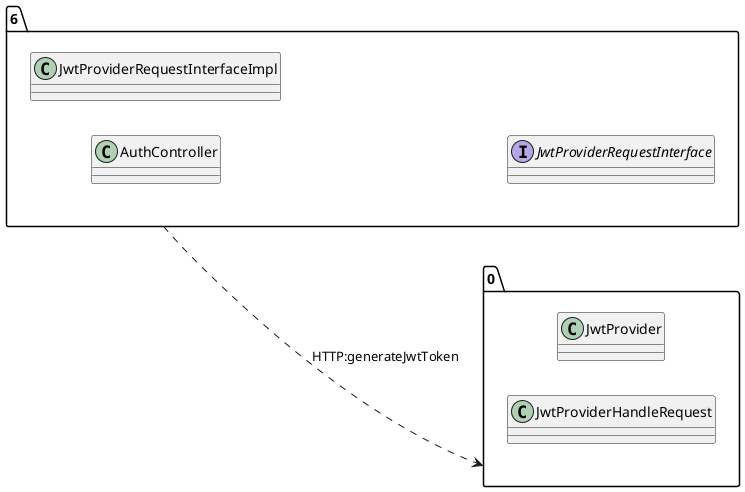 @startuml 
allow_mixing
left to right direction
package "6"{
class AuthController
class JwtProviderRequestInterfaceImpl
interface JwtProviderRequestInterface

}
package "0"{
class JwtProvider
class JwtProviderHandleRequest

}
"6" ..> "0":HTTP:generateJwtToken
@enduml